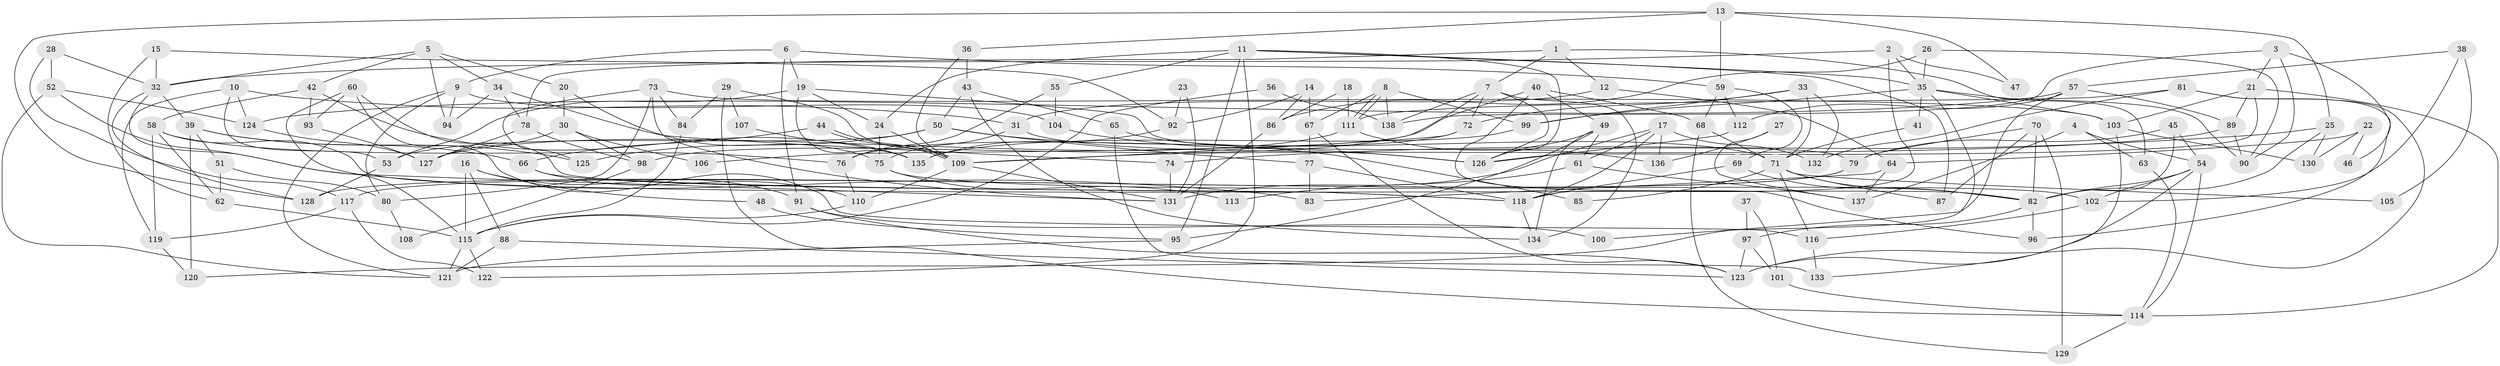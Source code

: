 // Generated by graph-tools (version 1.1) at 2025/50/03/09/25 04:50:37]
// undirected, 138 vertices, 276 edges
graph export_dot {
graph [start="1"]
  node [color=gray90,style=filled];
  1;
  2;
  3;
  4;
  5;
  6;
  7;
  8;
  9;
  10;
  11;
  12;
  13;
  14;
  15;
  16;
  17;
  18;
  19;
  20;
  21;
  22;
  23;
  24;
  25;
  26;
  27;
  28;
  29;
  30;
  31;
  32;
  33;
  34;
  35;
  36;
  37;
  38;
  39;
  40;
  41;
  42;
  43;
  44;
  45;
  46;
  47;
  48;
  49;
  50;
  51;
  52;
  53;
  54;
  55;
  56;
  57;
  58;
  59;
  60;
  61;
  62;
  63;
  64;
  65;
  66;
  67;
  68;
  69;
  70;
  71;
  72;
  73;
  74;
  75;
  76;
  77;
  78;
  79;
  80;
  81;
  82;
  83;
  84;
  85;
  86;
  87;
  88;
  89;
  90;
  91;
  92;
  93;
  94;
  95;
  96;
  97;
  98;
  99;
  100;
  101;
  102;
  103;
  104;
  105;
  106;
  107;
  108;
  109;
  110;
  111;
  112;
  113;
  114;
  115;
  116;
  117;
  118;
  119;
  120;
  121;
  122;
  123;
  124;
  125;
  126;
  127;
  128;
  129;
  130;
  131;
  132;
  133;
  134;
  135;
  136;
  137;
  138;
  1 -- 12;
  1 -- 7;
  1 -- 63;
  1 -- 78;
  2 -- 35;
  2 -- 32;
  2 -- 47;
  2 -- 118;
  3 -- 90;
  3 -- 138;
  3 -- 21;
  3 -- 46;
  4 -- 63;
  4 -- 54;
  4 -- 137;
  5 -- 42;
  5 -- 34;
  5 -- 20;
  5 -- 32;
  5 -- 94;
  6 -- 19;
  6 -- 59;
  6 -- 9;
  6 -- 91;
  7 -- 72;
  7 -- 126;
  7 -- 106;
  7 -- 134;
  7 -- 138;
  8 -- 111;
  8 -- 111;
  8 -- 67;
  8 -- 99;
  8 -- 138;
  9 -- 94;
  9 -- 80;
  9 -- 104;
  9 -- 121;
  10 -- 53;
  10 -- 119;
  10 -- 31;
  10 -- 124;
  11 -- 126;
  11 -- 87;
  11 -- 24;
  11 -- 35;
  11 -- 55;
  11 -- 95;
  11 -- 122;
  12 -- 31;
  12 -- 64;
  13 -- 128;
  13 -- 36;
  13 -- 25;
  13 -- 47;
  13 -- 59;
  14 -- 92;
  14 -- 67;
  14 -- 86;
  15 -- 32;
  15 -- 62;
  15 -- 92;
  16 -- 115;
  16 -- 91;
  16 -- 48;
  16 -- 88;
  17 -- 131;
  17 -- 118;
  17 -- 61;
  17 -- 132;
  17 -- 136;
  18 -- 86;
  18 -- 111;
  19 -- 24;
  19 -- 53;
  19 -- 79;
  19 -- 135;
  20 -- 75;
  20 -- 30;
  21 -- 126;
  21 -- 89;
  21 -- 103;
  21 -- 114;
  22 -- 130;
  22 -- 64;
  22 -- 46;
  23 -- 92;
  23 -- 131;
  24 -- 109;
  24 -- 75;
  25 -- 82;
  25 -- 74;
  25 -- 130;
  26 -- 90;
  26 -- 35;
  26 -- 86;
  27 -- 136;
  27 -- 137;
  28 -- 32;
  28 -- 117;
  28 -- 52;
  29 -- 84;
  29 -- 114;
  29 -- 107;
  29 -- 109;
  30 -- 98;
  30 -- 106;
  30 -- 127;
  31 -- 126;
  31 -- 75;
  32 -- 131;
  32 -- 39;
  32 -- 128;
  33 -- 72;
  33 -- 71;
  33 -- 99;
  33 -- 132;
  34 -- 78;
  34 -- 74;
  34 -- 94;
  35 -- 99;
  35 -- 41;
  35 -- 90;
  35 -- 103;
  35 -- 120;
  36 -- 109;
  36 -- 43;
  37 -- 101;
  37 -- 97;
  38 -- 57;
  38 -- 102;
  38 -- 105;
  39 -- 51;
  39 -- 66;
  39 -- 120;
  39 -- 125;
  40 -- 68;
  40 -- 49;
  40 -- 96;
  40 -- 98;
  41 -- 71;
  42 -- 58;
  42 -- 135;
  42 -- 93;
  43 -- 65;
  43 -- 134;
  43 -- 50;
  44 -- 109;
  44 -- 109;
  44 -- 66;
  45 -- 82;
  45 -- 54;
  45 -- 79;
  48 -- 95;
  49 -- 134;
  49 -- 126;
  49 -- 61;
  49 -- 95;
  50 -- 125;
  50 -- 53;
  50 -- 77;
  50 -- 85;
  51 -- 80;
  51 -- 62;
  52 -- 121;
  52 -- 83;
  52 -- 124;
  53 -- 128;
  54 -- 82;
  54 -- 123;
  54 -- 102;
  54 -- 114;
  55 -- 76;
  55 -- 104;
  56 -- 115;
  56 -- 138;
  57 -- 89;
  57 -- 124;
  57 -- 100;
  57 -- 112;
  58 -- 82;
  58 -- 119;
  58 -- 62;
  58 -- 76;
  59 -- 68;
  59 -- 69;
  59 -- 112;
  60 -- 115;
  60 -- 93;
  60 -- 116;
  60 -- 118;
  61 -- 113;
  61 -- 137;
  62 -- 115;
  63 -- 114;
  64 -- 83;
  64 -- 137;
  65 -- 71;
  65 -- 133;
  66 -- 118;
  66 -- 110;
  67 -- 77;
  67 -- 123;
  68 -- 71;
  68 -- 129;
  69 -- 118;
  69 -- 82;
  70 -- 79;
  70 -- 82;
  70 -- 87;
  70 -- 129;
  71 -- 116;
  71 -- 82;
  71 -- 85;
  71 -- 87;
  71 -- 105;
  72 -- 109;
  72 -- 76;
  73 -- 103;
  73 -- 131;
  73 -- 80;
  73 -- 84;
  73 -- 125;
  74 -- 131;
  75 -- 102;
  75 -- 113;
  76 -- 110;
  77 -- 118;
  77 -- 83;
  78 -- 127;
  78 -- 98;
  79 -- 117;
  79 -- 128;
  80 -- 108;
  81 -- 132;
  81 -- 111;
  81 -- 96;
  81 -- 123;
  82 -- 96;
  82 -- 97;
  84 -- 115;
  86 -- 131;
  88 -- 121;
  88 -- 123;
  89 -- 109;
  89 -- 90;
  91 -- 123;
  91 -- 100;
  92 -- 135;
  93 -- 127;
  95 -- 121;
  97 -- 123;
  97 -- 101;
  98 -- 108;
  99 -- 135;
  101 -- 114;
  102 -- 116;
  103 -- 130;
  103 -- 133;
  104 -- 126;
  107 -- 135;
  109 -- 110;
  109 -- 131;
  110 -- 115;
  111 -- 127;
  111 -- 136;
  112 -- 126;
  114 -- 129;
  115 -- 121;
  115 -- 122;
  116 -- 133;
  117 -- 122;
  117 -- 119;
  118 -- 134;
  119 -- 120;
  124 -- 127;
}
